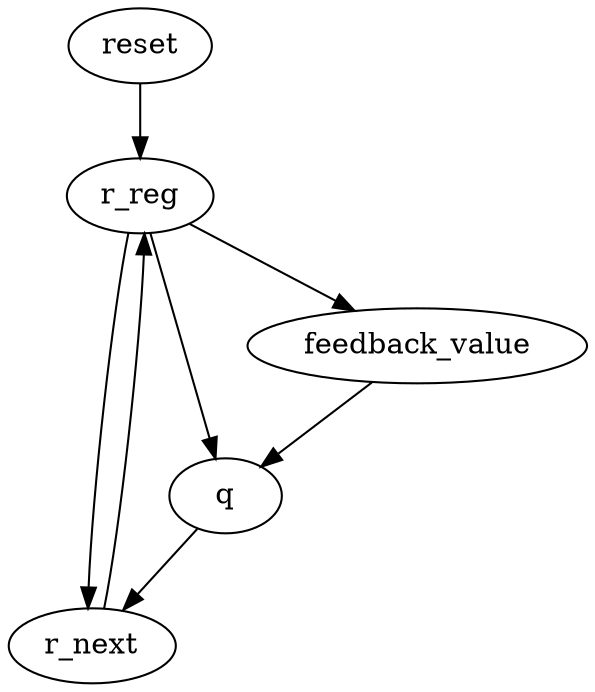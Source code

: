 strict digraph "" {
	reset -> r_reg	[weight=2.0];
	r_next -> r_reg	[weight=1.0];
	q -> r_next	[weight=1.0];
	r_reg -> r_next	[weight=1.0];
	r_reg -> q	[weight=1.0];
	r_reg -> feedback_value	[weight=1.0];
	feedback_value -> q	[weight=1.0];
}
